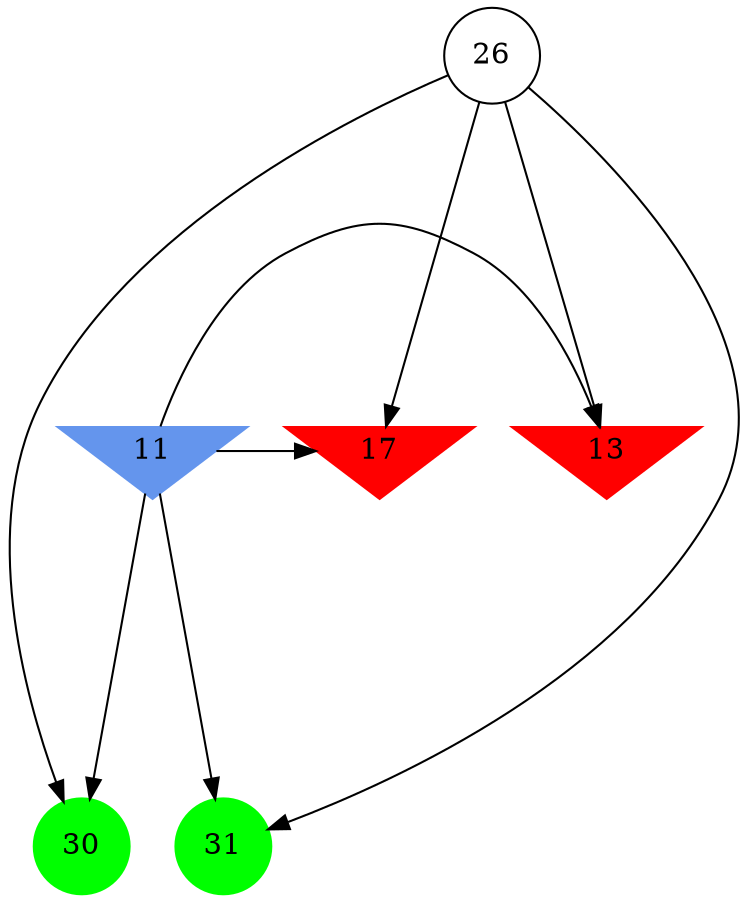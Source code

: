 digraph brain {
	ranksep=2.0;
	11 [shape=invtriangle,style=filled,color=cornflowerblue];
	13 [shape=invtriangle,style=filled,color=red];
	17 [shape=invtriangle,style=filled,color=red];
	26 [shape=circle,color=black];
	30 [shape=circle,style=filled,color=green];
	31 [shape=circle,style=filled,color=green];
	26	->	31;
	26	->	17;
	26	->	13;
	26	->	30;
	11	->	31;
	11	->	17;
	11	->	13;
	11	->	30;
	{ rank=same; 11; 13; 17; }
	{ rank=same; 26; }
	{ rank=same; 30; 31; }
}
